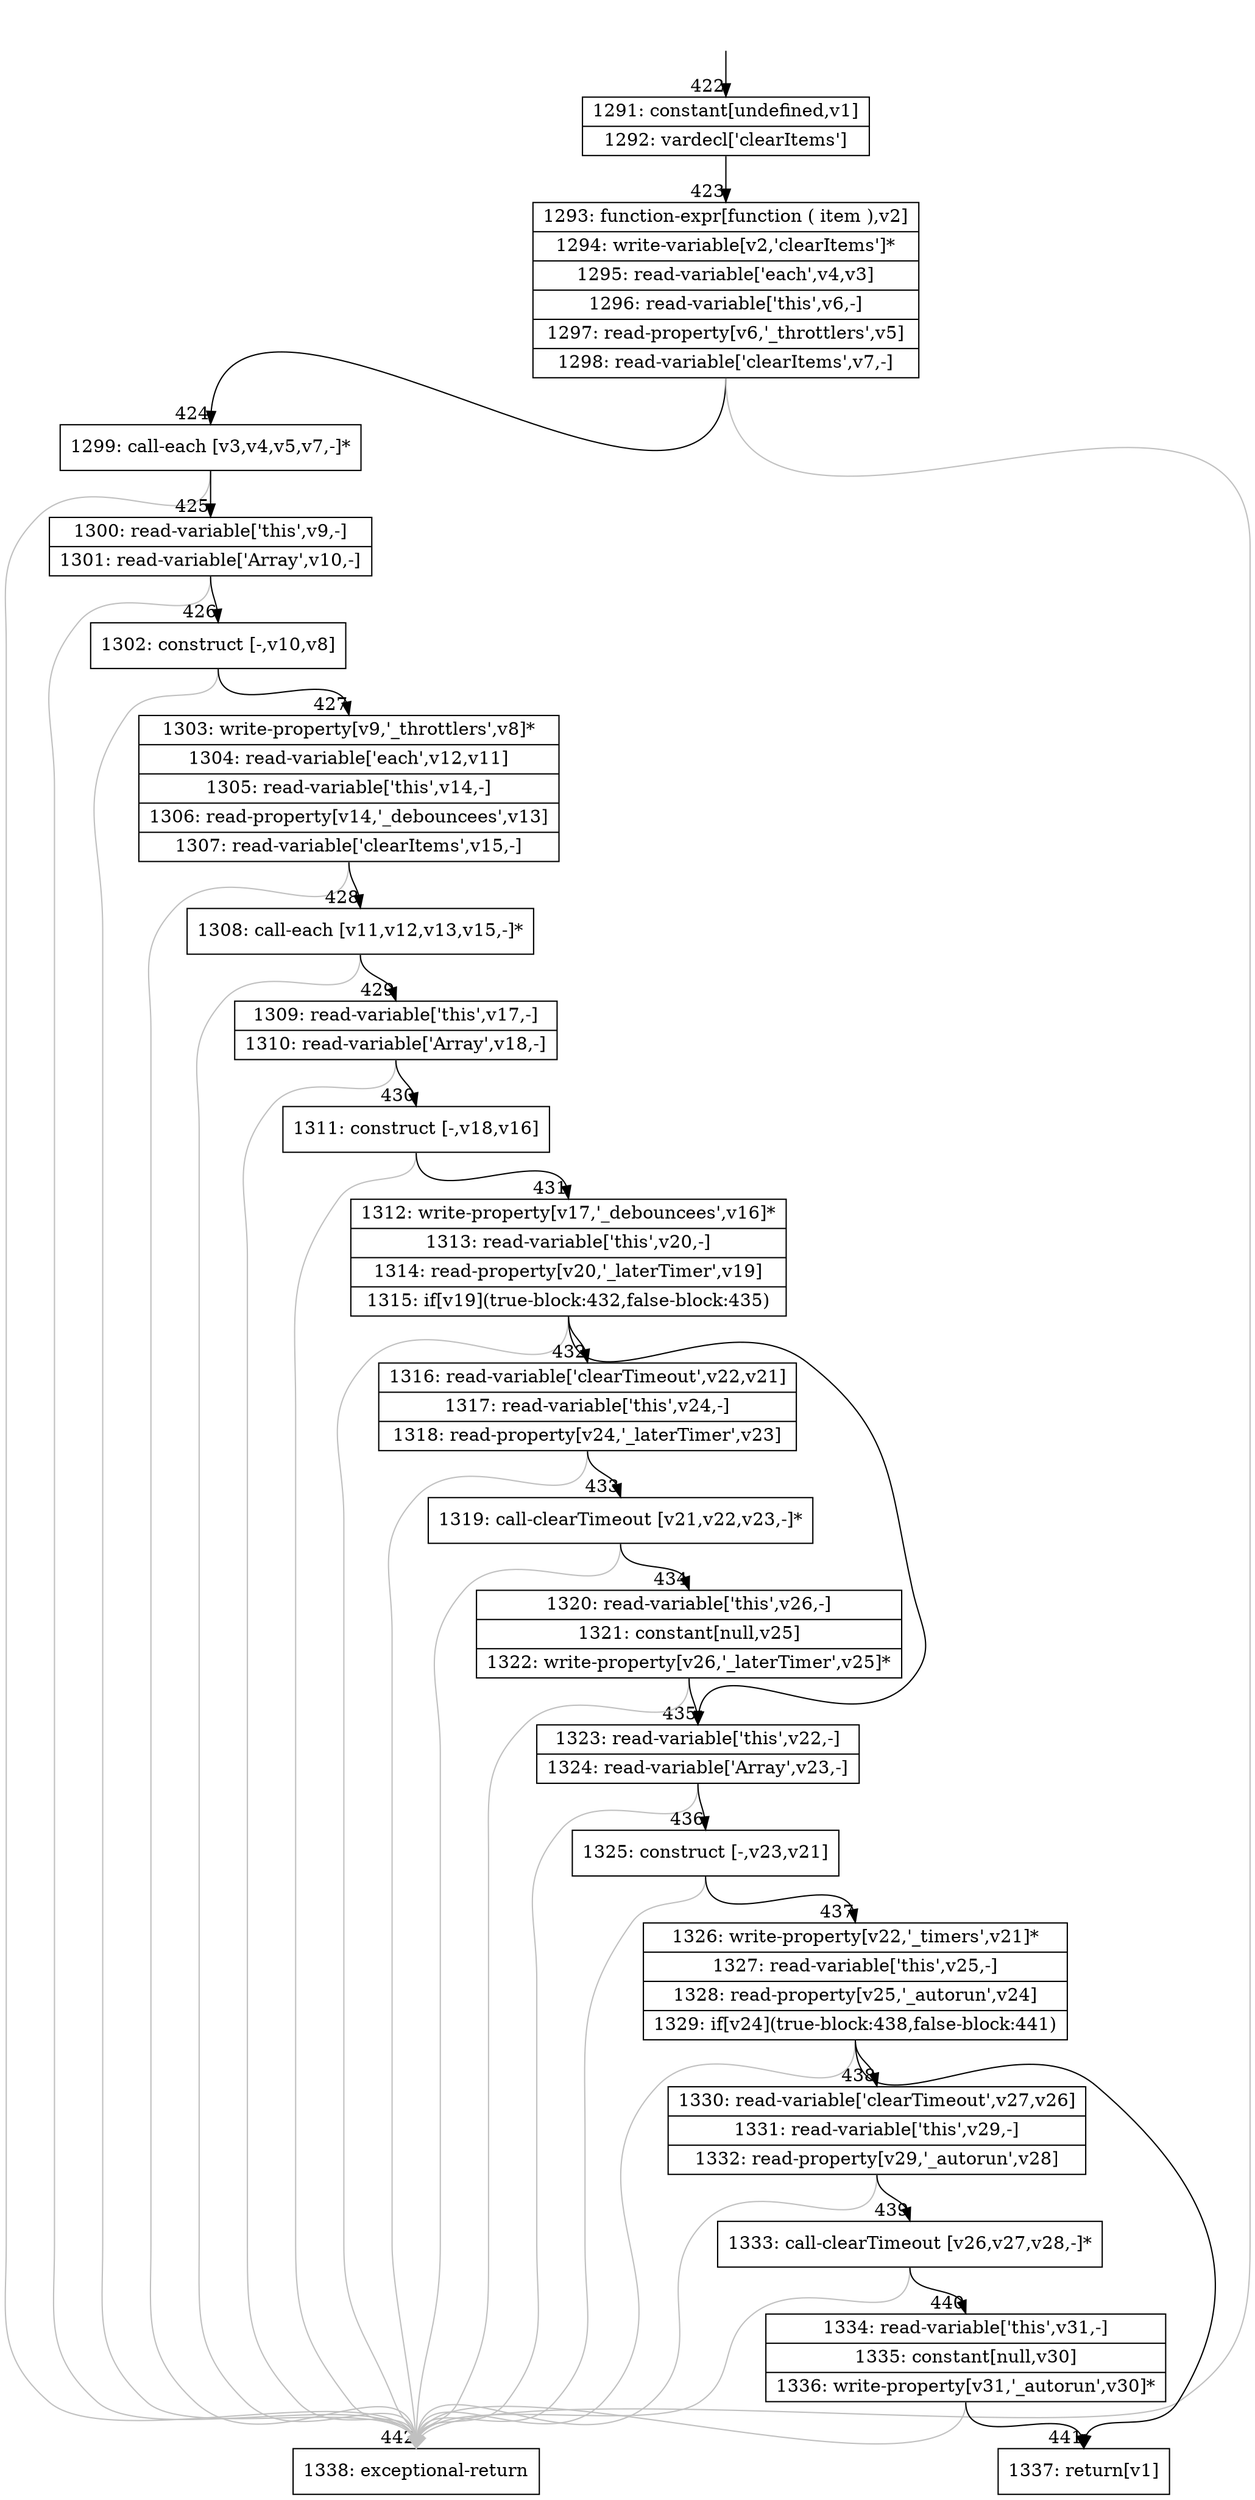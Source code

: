 digraph {
rankdir="TD"
BB_entry21[shape=none,label=""];
BB_entry21 -> BB422 [tailport=s, headport=n, headlabel="    422"]
BB422 [shape=record label="{1291: constant[undefined,v1]|1292: vardecl['clearItems']}" ] 
BB422 -> BB423 [tailport=s, headport=n, headlabel="      423"]
BB423 [shape=record label="{1293: function-expr[function ( item ),v2]|1294: write-variable[v2,'clearItems']*|1295: read-variable['each',v4,v3]|1296: read-variable['this',v6,-]|1297: read-property[v6,'_throttlers',v5]|1298: read-variable['clearItems',v7,-]}" ] 
BB423 -> BB424 [tailport=s, headport=n, headlabel="      424"]
BB423 -> BB442 [tailport=s, headport=n, color=gray, headlabel="      442"]
BB424 [shape=record label="{1299: call-each [v3,v4,v5,v7,-]*}" ] 
BB424 -> BB425 [tailport=s, headport=n, headlabel="      425"]
BB424 -> BB442 [tailport=s, headport=n, color=gray]
BB425 [shape=record label="{1300: read-variable['this',v9,-]|1301: read-variable['Array',v10,-]}" ] 
BB425 -> BB426 [tailport=s, headport=n, headlabel="      426"]
BB425 -> BB442 [tailport=s, headport=n, color=gray]
BB426 [shape=record label="{1302: construct [-,v10,v8]}" ] 
BB426 -> BB427 [tailport=s, headport=n, headlabel="      427"]
BB426 -> BB442 [tailport=s, headport=n, color=gray]
BB427 [shape=record label="{1303: write-property[v9,'_throttlers',v8]*|1304: read-variable['each',v12,v11]|1305: read-variable['this',v14,-]|1306: read-property[v14,'_debouncees',v13]|1307: read-variable['clearItems',v15,-]}" ] 
BB427 -> BB428 [tailport=s, headport=n, headlabel="      428"]
BB427 -> BB442 [tailport=s, headport=n, color=gray]
BB428 [shape=record label="{1308: call-each [v11,v12,v13,v15,-]*}" ] 
BB428 -> BB429 [tailport=s, headport=n, headlabel="      429"]
BB428 -> BB442 [tailport=s, headport=n, color=gray]
BB429 [shape=record label="{1309: read-variable['this',v17,-]|1310: read-variable['Array',v18,-]}" ] 
BB429 -> BB430 [tailport=s, headport=n, headlabel="      430"]
BB429 -> BB442 [tailport=s, headport=n, color=gray]
BB430 [shape=record label="{1311: construct [-,v18,v16]}" ] 
BB430 -> BB431 [tailport=s, headport=n, headlabel="      431"]
BB430 -> BB442 [tailport=s, headport=n, color=gray]
BB431 [shape=record label="{1312: write-property[v17,'_debouncees',v16]*|1313: read-variable['this',v20,-]|1314: read-property[v20,'_laterTimer',v19]|1315: if[v19](true-block:432,false-block:435)}" ] 
BB431 -> BB432 [tailport=s, headport=n, headlabel="      432"]
BB431 -> BB435 [tailport=s, headport=n, headlabel="      435"]
BB431 -> BB442 [tailport=s, headport=n, color=gray]
BB432 [shape=record label="{1316: read-variable['clearTimeout',v22,v21]|1317: read-variable['this',v24,-]|1318: read-property[v24,'_laterTimer',v23]}" ] 
BB432 -> BB433 [tailport=s, headport=n, headlabel="      433"]
BB432 -> BB442 [tailport=s, headport=n, color=gray]
BB433 [shape=record label="{1319: call-clearTimeout [v21,v22,v23,-]*}" ] 
BB433 -> BB434 [tailport=s, headport=n, headlabel="      434"]
BB433 -> BB442 [tailport=s, headport=n, color=gray]
BB434 [shape=record label="{1320: read-variable['this',v26,-]|1321: constant[null,v25]|1322: write-property[v26,'_laterTimer',v25]*}" ] 
BB434 -> BB435 [tailport=s, headport=n]
BB434 -> BB442 [tailport=s, headport=n, color=gray]
BB435 [shape=record label="{1323: read-variable['this',v22,-]|1324: read-variable['Array',v23,-]}" ] 
BB435 -> BB436 [tailport=s, headport=n, headlabel="      436"]
BB435 -> BB442 [tailport=s, headport=n, color=gray]
BB436 [shape=record label="{1325: construct [-,v23,v21]}" ] 
BB436 -> BB437 [tailport=s, headport=n, headlabel="      437"]
BB436 -> BB442 [tailport=s, headport=n, color=gray]
BB437 [shape=record label="{1326: write-property[v22,'_timers',v21]*|1327: read-variable['this',v25,-]|1328: read-property[v25,'_autorun',v24]|1329: if[v24](true-block:438,false-block:441)}" ] 
BB437 -> BB438 [tailport=s, headport=n, headlabel="      438"]
BB437 -> BB441 [tailport=s, headport=n, headlabel="      441"]
BB437 -> BB442 [tailport=s, headport=n, color=gray]
BB438 [shape=record label="{1330: read-variable['clearTimeout',v27,v26]|1331: read-variable['this',v29,-]|1332: read-property[v29,'_autorun',v28]}" ] 
BB438 -> BB439 [tailport=s, headport=n, headlabel="      439"]
BB438 -> BB442 [tailport=s, headport=n, color=gray]
BB439 [shape=record label="{1333: call-clearTimeout [v26,v27,v28,-]*}" ] 
BB439 -> BB440 [tailport=s, headport=n, headlabel="      440"]
BB439 -> BB442 [tailport=s, headport=n, color=gray]
BB440 [shape=record label="{1334: read-variable['this',v31,-]|1335: constant[null,v30]|1336: write-property[v31,'_autorun',v30]*}" ] 
BB440 -> BB441 [tailport=s, headport=n]
BB440 -> BB442 [tailport=s, headport=n, color=gray]
BB441 [shape=record label="{1337: return[v1]}" ] 
BB442 [shape=record label="{1338: exceptional-return}" ] 
//#$~ 473
}
